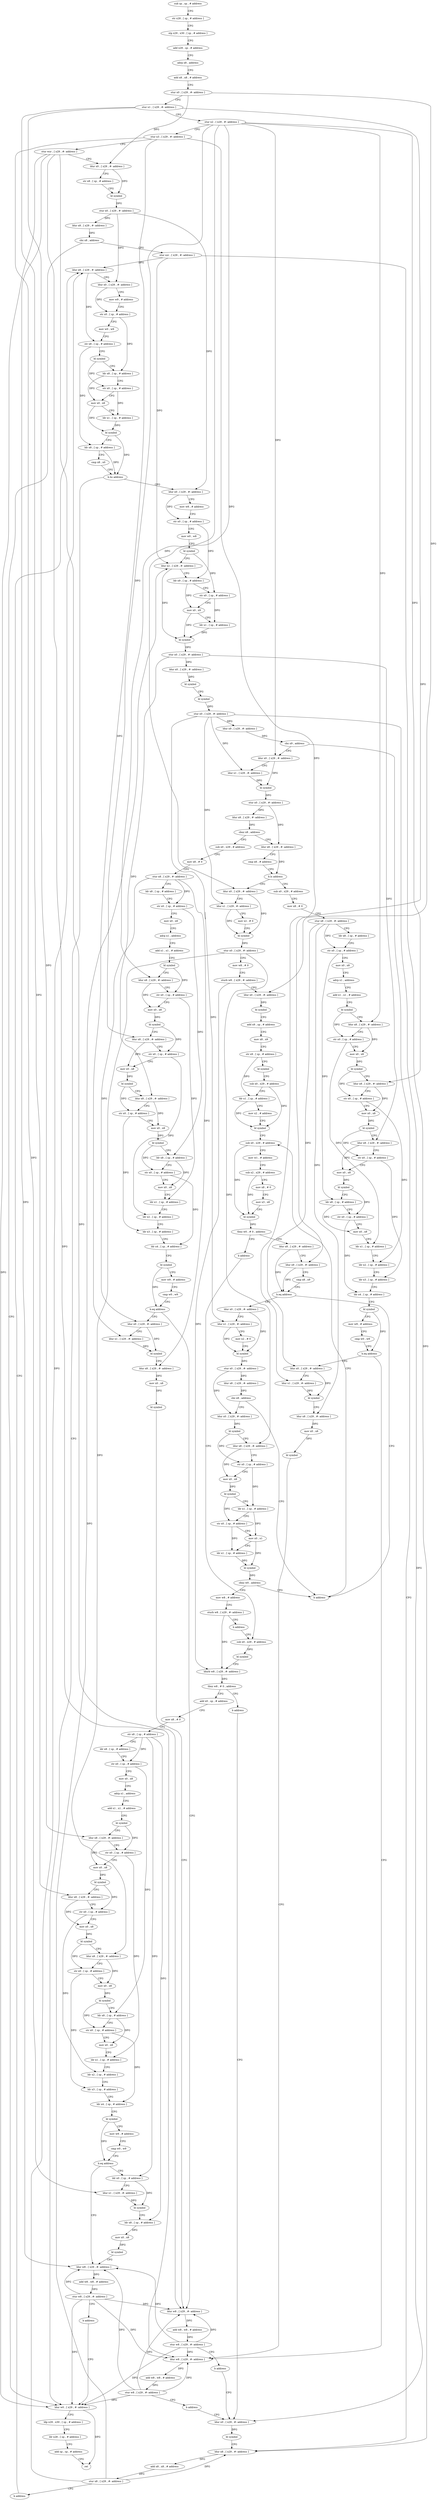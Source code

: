 digraph "func" {
"124888" [label = "sub sp , sp , # address" ]
"124892" [label = "str x28 , [ sp , # address ]" ]
"124896" [label = "stp x29 , x30 , [ sp , # address ]" ]
"124900" [label = "add x29 , sp , # address" ]
"124904" [label = "adrp x8 , address" ]
"124908" [label = "add x8 , x8 , # address" ]
"124912" [label = "stur x0 , [ x29 , #- address ]" ]
"124916" [label = "stur x1 , [ x29 , #- address ]" ]
"124920" [label = "stur x2 , [ x29 , #- address ]" ]
"124924" [label = "stur x3 , [ x29 , #- address ]" ]
"124928" [label = "stur wzr , [ x29 , #- address ]" ]
"124932" [label = "ldur x0 , [ x29 , #- address ]" ]
"124936" [label = "str x8 , [ sp , # address ]" ]
"124940" [label = "bl symbol" ]
"124944" [label = "stur x0 , [ x29 , #- address ]" ]
"124948" [label = "ldur x8 , [ x29 , #- address ]" ]
"124952" [label = "cbz x8 , address" ]
"125884" [label = "ldur w0 , [ x29 , #- address ]" ]
"124956" [label = "stur xzr , [ x29 , #- address ]" ]
"125888" [label = "ldp x29 , x30 , [ sp , # address ]" ]
"125892" [label = "ldr x28 , [ sp , # address ]" ]
"125896" [label = "add sp , sp , # address" ]
"125900" [label = "ret" ]
"124960" [label = "ldur x8 , [ x29 , #- address ]" ]
"125020" [label = "ldur x0 , [ x29 , #- address ]" ]
"125024" [label = "mov w8 , # address" ]
"125028" [label = "str x0 , [ sp , # address ]" ]
"125032" [label = "mov w0 , w8" ]
"125036" [label = "bl symbol" ]
"125040" [label = "ldur x2 , [ x29 , #- address ]" ]
"125044" [label = "ldr x9 , [ sp , # address ]" ]
"125048" [label = "str x0 , [ sp , # address ]" ]
"125052" [label = "mov x0 , x9" ]
"125056" [label = "ldr x1 , [ sp , # address ]" ]
"125060" [label = "bl symbol" ]
"125064" [label = "stur x0 , [ x29 , #- address ]" ]
"125068" [label = "ldur x0 , [ x29 , #- address ]" ]
"125072" [label = "bl symbol" ]
"125076" [label = "bl symbol" ]
"125080" [label = "stur x0 , [ x29 , #- address ]" ]
"125084" [label = "ldur x9 , [ x29 , #- address ]" ]
"125088" [label = "cbz x9 , address" ]
"125868" [label = "ldur x8 , [ x29 , #- address ]" ]
"125092" [label = "ldur x0 , [ x29 , #- address ]" ]
"125872" [label = "add x8 , x8 , # address" ]
"125876" [label = "stur x8 , [ x29 , #- address ]" ]
"125880" [label = "b address" ]
"125096" [label = "ldur x1 , [ x29 , #- address ]" ]
"125100" [label = "bl symbol" ]
"125104" [label = "stur x0 , [ x29 , #- address ]" ]
"125108" [label = "ldur x8 , [ x29 , #- address ]" ]
"125112" [label = "cbnz x8 , address" ]
"125284" [label = "ldur x8 , [ x29 , #- address ]" ]
"125116" [label = "sub x0 , x29 , # address" ]
"124964" [label = "ldur x0 , [ x29 , #- address ]" ]
"124968" [label = "mov w9 , # address" ]
"124972" [label = "str x0 , [ sp , # address ]" ]
"124976" [label = "mov w0 , w9" ]
"124980" [label = "str x8 , [ sp , # address ]" ]
"124984" [label = "bl symbol" ]
"124988" [label = "ldr x8 , [ sp , # address ]" ]
"124992" [label = "str x0 , [ sp , # address ]" ]
"124996" [label = "mov x0 , x8" ]
"125000" [label = "ldr x1 , [ sp , # address ]" ]
"125004" [label = "bl symbol" ]
"125008" [label = "ldr x8 , [ sp , # address ]" ]
"125012" [label = "cmp x8 , x0" ]
"125016" [label = "b.hs address" ]
"125288" [label = "cmp x8 , # address" ]
"125292" [label = "b.ls address" ]
"125464" [label = "ldur x0 , [ x29 , #- address ]" ]
"125296" [label = "sub x0 , x29 , # address" ]
"125120" [label = "mov x8 , # 0" ]
"125124" [label = "stur x8 , [ x29 , #- address ]" ]
"125128" [label = "ldr x8 , [ sp , # address ]" ]
"125132" [label = "str x0 , [ sp , # address ]" ]
"125136" [label = "mov x0 , x8" ]
"125140" [label = "adrp x1 , address" ]
"125144" [label = "add x1 , x1 , # address" ]
"125148" [label = "bl symbol" ]
"125152" [label = "ldur x8 , [ x29 , #- address ]" ]
"125156" [label = "str x0 , [ sp , # address ]" ]
"125160" [label = "mov x0 , x8" ]
"125164" [label = "bl symbol" ]
"125168" [label = "ldur x8 , [ x29 , #- address ]" ]
"125172" [label = "str x0 , [ sp , # address ]" ]
"125176" [label = "mov x0 , x8" ]
"125180" [label = "bl symbol" ]
"125184" [label = "ldur x8 , [ x29 , #- address ]" ]
"125188" [label = "str x0 , [ sp , # address ]" ]
"125192" [label = "mov x0 , x8" ]
"125196" [label = "bl symbol" ]
"125200" [label = "ldr x8 , [ sp , # address ]" ]
"125204" [label = "str x0 , [ sp , # address ]" ]
"125208" [label = "mov x0 , x8" ]
"125212" [label = "ldr x1 , [ sp , # address ]" ]
"125216" [label = "ldr x2 , [ sp , # address ]" ]
"125220" [label = "ldr x3 , [ sp , # address ]" ]
"125224" [label = "ldr x4 , [ sp , # address ]" ]
"125228" [label = "bl symbol" ]
"125232" [label = "mov w9 , # address" ]
"125236" [label = "cmp w0 , w9" ]
"125240" [label = "b.eq address" ]
"125268" [label = "ldur w8 , [ x29 , #- address ]" ]
"125244" [label = "ldur x0 , [ x29 , #- address ]" ]
"125468" [label = "ldur x1 , [ x29 , #- address ]" ]
"125472" [label = "mov x2 , # 0" ]
"125476" [label = "bl symbol" ]
"125480" [label = "stur x0 , [ x29 , #- address ]" ]
"125484" [label = "mov w8 , # 0" ]
"125488" [label = "sturb w8 , [ x29 , #- address ]" ]
"125492" [label = "ldur x0 , [ x29 , #- address ]" ]
"125496" [label = "bl symbol" ]
"125500" [label = "add x9 , sp , # address" ]
"125504" [label = "mov x8 , x9" ]
"125508" [label = "str x9 , [ sp , # address ]" ]
"125512" [label = "bl symbol" ]
"125516" [label = "sub x0 , x29 , # address" ]
"125520" [label = "ldr x1 , [ sp , # address ]" ]
"125524" [label = "mov x2 , # address" ]
"125528" [label = "bl symbol" ]
"125532" [label = "sub x0 , x29 , # address" ]
"125300" [label = "mov x8 , # 0" ]
"125304" [label = "stur x8 , [ x29 , #- address ]" ]
"125308" [label = "ldr x8 , [ sp , # address ]" ]
"125312" [label = "str x0 , [ sp , # address ]" ]
"125316" [label = "mov x0 , x8" ]
"125320" [label = "adrp x1 , address" ]
"125324" [label = "add x1 , x1 , # address" ]
"125328" [label = "bl symbol" ]
"125332" [label = "ldur x8 , [ x29 , #- address ]" ]
"125336" [label = "str x0 , [ sp , # address ]" ]
"125340" [label = "mov x0 , x8" ]
"125344" [label = "bl symbol" ]
"125348" [label = "ldur x8 , [ x29 , #- address ]" ]
"125352" [label = "str x0 , [ sp , # address ]" ]
"125356" [label = "mov x0 , x8" ]
"125360" [label = "bl symbol" ]
"125364" [label = "ldur x8 , [ x29 , #- address ]" ]
"125368" [label = "str x0 , [ sp , # address ]" ]
"125372" [label = "mov x0 , x8" ]
"125376" [label = "bl symbol" ]
"125380" [label = "ldr x8 , [ sp , # address ]" ]
"125384" [label = "str x0 , [ sp , # address ]" ]
"125388" [label = "mov x0 , x8" ]
"125392" [label = "ldr x1 , [ sp , # address ]" ]
"125396" [label = "ldr x2 , [ sp , # address ]" ]
"125400" [label = "ldr x3 , [ sp , # address ]" ]
"125404" [label = "ldr x4 , [ sp , # address ]" ]
"125408" [label = "bl symbol" ]
"125412" [label = "mov w9 , # address" ]
"125416" [label = "cmp w0 , w9" ]
"125420" [label = "b.eq address" ]
"125448" [label = "ldur w8 , [ x29 , #- address ]" ]
"125424" [label = "ldur x0 , [ x29 , #- address ]" ]
"125272" [label = "add w8 , w8 , # address" ]
"125276" [label = "stur w8 , [ x29 , #- address ]" ]
"125280" [label = "b address" ]
"125860" [label = "ldur x0 , [ x29 , #- address ]" ]
"125248" [label = "ldur x1 , [ x29 , #- address ]" ]
"125252" [label = "bl symbol" ]
"125256" [label = "ldur x8 , [ x29 , #- address ]" ]
"125260" [label = "mov x0 , x8" ]
"125264" [label = "bl symbol" ]
"125564" [label = "ldur x8 , [ x29 , #- address ]" ]
"125568" [label = "ldur x9 , [ x29 , #- address ]" ]
"125572" [label = "cmp x8 , x9" ]
"125576" [label = "b.eq address" ]
"125668" [label = "b address" ]
"125580" [label = "ldur x0 , [ x29 , #- address ]" ]
"125560" [label = "b address" ]
"125672" [label = "sub x0 , x29 , # address" ]
"125452" [label = "add w8 , w8 , # address" ]
"125456" [label = "stur w8 , [ x29 , #- address ]" ]
"125460" [label = "b address" ]
"125428" [label = "ldur x1 , [ x29 , #- address ]" ]
"125432" [label = "bl symbol" ]
"125436" [label = "ldur x8 , [ x29 , #- address ]" ]
"125440" [label = "mov x0 , x8" ]
"125444" [label = "bl symbol" ]
"125864" [label = "bl symbol" ]
"125584" [label = "ldur x1 , [ x29 , #- address ]" ]
"125588" [label = "mov x2 , # 0" ]
"125592" [label = "bl symbol" ]
"125596" [label = "stur x0 , [ x29 , #- address ]" ]
"125600" [label = "ldur x8 , [ x29 , #- address ]" ]
"125604" [label = "cbz x8 , address" ]
"125608" [label = "ldur x0 , [ x29 , #- address ]" ]
"125676" [label = "bl symbol" ]
"125680" [label = "ldurb w8 , [ x29 , #- address ]" ]
"125684" [label = "tbnz w8 , # 0 , address" ]
"125692" [label = "add x0 , sp , # address" ]
"125688" [label = "b address" ]
"125536" [label = "mov w1 , # address" ]
"125540" [label = "sub x2 , x29 , # address" ]
"125544" [label = "mov x8 , # 0" ]
"125548" [label = "mov x3 , x8" ]
"125552" [label = "bl symbol" ]
"125556" [label = "tbnz w0 , # 0 , address" ]
"125612" [label = "bl symbol" ]
"125616" [label = "ldur x8 , [ x29 , #- address ]" ]
"125620" [label = "str x0 , [ sp , # address ]" ]
"125624" [label = "mov x0 , x8" ]
"125628" [label = "bl symbol" ]
"125632" [label = "ldr x1 , [ sp , # address ]" ]
"125636" [label = "str x0 , [ sp , # address ]" ]
"125640" [label = "mov x0 , x1" ]
"125644" [label = "ldr x1 , [ sp , # address ]" ]
"125648" [label = "bl symbol" ]
"125652" [label = "cbnz w0 , address" ]
"125656" [label = "mov w8 , # address" ]
"125696" [label = "mov x8 , # 0" ]
"125700" [label = "str x8 , [ sp , # address ]" ]
"125704" [label = "ldr x8 , [ sp , # address ]" ]
"125708" [label = "str x0 , [ sp , # address ]" ]
"125712" [label = "mov x0 , x8" ]
"125716" [label = "adrp x1 , address" ]
"125720" [label = "add x1 , x1 , # address" ]
"125724" [label = "bl symbol" ]
"125728" [label = "ldur x8 , [ x29 , #- address ]" ]
"125732" [label = "str x0 , [ sp , # address ]" ]
"125736" [label = "mov x0 , x8" ]
"125740" [label = "bl symbol" ]
"125744" [label = "ldur x8 , [ x29 , #- address ]" ]
"125748" [label = "str x0 , [ sp , # address ]" ]
"125752" [label = "mov x0 , x8" ]
"125756" [label = "bl symbol" ]
"125760" [label = "ldur x8 , [ x29 , #- address ]" ]
"125764" [label = "str x0 , [ sp , # address ]" ]
"125768" [label = "mov x0 , x8" ]
"125772" [label = "bl symbol" ]
"125776" [label = "ldr x8 , [ sp , # address ]" ]
"125780" [label = "str x0 , [ sp , # address ]" ]
"125784" [label = "mov x0 , x8" ]
"125788" [label = "ldr x1 , [ sp , # address ]" ]
"125792" [label = "ldr x2 , [ sp , # address ]" ]
"125796" [label = "ldr x3 , [ sp , # address ]" ]
"125800" [label = "ldr x4 , [ sp , # address ]" ]
"125804" [label = "bl symbol" ]
"125808" [label = "mov w9 , # address" ]
"125812" [label = "cmp w0 , w9" ]
"125816" [label = "b.eq address" ]
"125844" [label = "ldur w8 , [ x29 , #- address ]" ]
"125820" [label = "ldr x0 , [ sp , # address ]" ]
"125660" [label = "sturb w8 , [ x29 , #- address ]" ]
"125664" [label = "b address" ]
"125848" [label = "add w8 , w8 , # address" ]
"125852" [label = "stur w8 , [ x29 , #- address ]" ]
"125856" [label = "b address" ]
"125824" [label = "ldur x1 , [ x29 , #- address ]" ]
"125828" [label = "bl symbol" ]
"125832" [label = "ldr x8 , [ sp , # address ]" ]
"125836" [label = "mov x0 , x8" ]
"125840" [label = "bl symbol" ]
"124888" -> "124892" [ label = "CFG" ]
"124892" -> "124896" [ label = "CFG" ]
"124896" -> "124900" [ label = "CFG" ]
"124900" -> "124904" [ label = "CFG" ]
"124904" -> "124908" [ label = "CFG" ]
"124908" -> "124912" [ label = "CFG" ]
"124912" -> "124916" [ label = "CFG" ]
"124912" -> "124932" [ label = "DFG" ]
"124912" -> "125492" [ label = "DFG" ]
"124916" -> "124920" [ label = "CFG" ]
"124916" -> "125568" [ label = "DFG" ]
"124916" -> "125728" [ label = "DFG" ]
"124916" -> "125744" [ label = "DFG" ]
"124920" -> "124924" [ label = "CFG" ]
"124920" -> "125092" [ label = "DFG" ]
"124920" -> "125152" [ label = "DFG" ]
"124920" -> "125168" [ label = "DFG" ]
"124920" -> "125464" [ label = "DFG" ]
"124920" -> "125332" [ label = "DFG" ]
"124920" -> "125348" [ label = "DFG" ]
"124924" -> "124928" [ label = "CFG" ]
"124924" -> "125248" [ label = "DFG" ]
"124924" -> "125428" [ label = "DFG" ]
"124924" -> "125824" [ label = "DFG" ]
"124928" -> "124932" [ label = "CFG" ]
"124928" -> "125884" [ label = "DFG" ]
"124928" -> "125268" [ label = "DFG" ]
"124928" -> "125448" [ label = "DFG" ]
"124928" -> "125844" [ label = "DFG" ]
"124932" -> "124936" [ label = "CFG" ]
"124932" -> "124940" [ label = "DFG" ]
"124936" -> "124940" [ label = "CFG" ]
"124940" -> "124944" [ label = "DFG" ]
"124944" -> "124948" [ label = "DFG" ]
"124944" -> "124964" [ label = "DFG" ]
"124944" -> "125020" [ label = "DFG" ]
"124948" -> "124952" [ label = "DFG" ]
"124952" -> "125884" [ label = "CFG" ]
"124952" -> "124956" [ label = "CFG" ]
"125884" -> "125888" [ label = "CFG" ]
"125884" -> "125900" [ label = "DFG" ]
"124956" -> "124960" [ label = "DFG" ]
"124956" -> "125040" [ label = "DFG" ]
"124956" -> "125868" [ label = "DFG" ]
"125888" -> "125892" [ label = "CFG" ]
"125892" -> "125896" [ label = "CFG" ]
"125896" -> "125900" [ label = "CFG" ]
"124960" -> "124964" [ label = "CFG" ]
"124960" -> "124980" [ label = "DFG" ]
"125020" -> "125024" [ label = "CFG" ]
"125020" -> "125028" [ label = "DFG" ]
"125024" -> "125028" [ label = "CFG" ]
"125028" -> "125032" [ label = "CFG" ]
"125028" -> "125044" [ label = "DFG" ]
"125032" -> "125036" [ label = "CFG" ]
"125036" -> "125040" [ label = "CFG" ]
"125036" -> "125048" [ label = "DFG" ]
"125040" -> "125044" [ label = "CFG" ]
"125040" -> "125060" [ label = "DFG" ]
"125044" -> "125048" [ label = "CFG" ]
"125044" -> "125052" [ label = "DFG" ]
"125048" -> "125052" [ label = "CFG" ]
"125048" -> "125056" [ label = "DFG" ]
"125052" -> "125056" [ label = "CFG" ]
"125052" -> "125060" [ label = "DFG" ]
"125056" -> "125060" [ label = "DFG" ]
"125060" -> "125064" [ label = "DFG" ]
"125064" -> "125068" [ label = "DFG" ]
"125064" -> "125184" [ label = "DFG" ]
"125064" -> "125364" [ label = "DFG" ]
"125068" -> "125072" [ label = "DFG" ]
"125072" -> "125076" [ label = "CFG" ]
"125076" -> "125080" [ label = "DFG" ]
"125080" -> "125084" [ label = "DFG" ]
"125080" -> "125096" [ label = "DFG" ]
"125080" -> "125468" [ label = "DFG" ]
"125080" -> "125860" [ label = "DFG" ]
"125080" -> "125584" [ label = "DFG" ]
"125084" -> "125088" [ label = "DFG" ]
"125088" -> "125868" [ label = "CFG" ]
"125088" -> "125092" [ label = "CFG" ]
"125868" -> "125872" [ label = "DFG" ]
"125092" -> "125096" [ label = "CFG" ]
"125092" -> "125100" [ label = "DFG" ]
"125872" -> "125876" [ label = "DFG" ]
"125876" -> "125880" [ label = "CFG" ]
"125876" -> "124960" [ label = "DFG" ]
"125876" -> "125040" [ label = "DFG" ]
"125876" -> "125868" [ label = "DFG" ]
"125880" -> "124960" [ label = "CFG" ]
"125096" -> "125100" [ label = "DFG" ]
"125100" -> "125104" [ label = "DFG" ]
"125104" -> "125108" [ label = "DFG" ]
"125104" -> "125284" [ label = "DFG" ]
"125108" -> "125112" [ label = "DFG" ]
"125112" -> "125284" [ label = "CFG" ]
"125112" -> "125116" [ label = "CFG" ]
"125284" -> "125288" [ label = "CFG" ]
"125284" -> "125292" [ label = "DFG" ]
"125116" -> "125120" [ label = "CFG" ]
"124964" -> "124968" [ label = "CFG" ]
"124964" -> "124972" [ label = "DFG" ]
"124968" -> "124972" [ label = "CFG" ]
"124972" -> "124976" [ label = "CFG" ]
"124972" -> "124988" [ label = "DFG" ]
"124976" -> "124980" [ label = "CFG" ]
"124980" -> "124984" [ label = "CFG" ]
"124980" -> "125008" [ label = "DFG" ]
"124984" -> "124988" [ label = "CFG" ]
"124984" -> "124992" [ label = "DFG" ]
"124988" -> "124992" [ label = "CFG" ]
"124988" -> "124996" [ label = "DFG" ]
"124992" -> "124996" [ label = "CFG" ]
"124992" -> "125000" [ label = "DFG" ]
"124996" -> "125000" [ label = "CFG" ]
"124996" -> "125004" [ label = "DFG" ]
"125000" -> "125004" [ label = "DFG" ]
"125004" -> "125008" [ label = "CFG" ]
"125004" -> "125016" [ label = "DFG" ]
"125008" -> "125012" [ label = "CFG" ]
"125008" -> "125016" [ label = "DFG" ]
"125012" -> "125016" [ label = "CFG" ]
"125016" -> "125884" [ label = "CFG" ]
"125016" -> "125020" [ label = "CFG" ]
"125288" -> "125292" [ label = "CFG" ]
"125292" -> "125464" [ label = "CFG" ]
"125292" -> "125296" [ label = "CFG" ]
"125464" -> "125468" [ label = "CFG" ]
"125464" -> "125476" [ label = "DFG" ]
"125296" -> "125300" [ label = "CFG" ]
"125120" -> "125124" [ label = "CFG" ]
"125124" -> "125128" [ label = "CFG" ]
"125124" -> "125244" [ label = "DFG" ]
"125124" -> "125256" [ label = "DFG" ]
"125124" -> "125132" [ label = "DFG" ]
"125128" -> "125132" [ label = "CFG" ]
"125132" -> "125136" [ label = "CFG" ]
"125132" -> "125200" [ label = "DFG" ]
"125136" -> "125140" [ label = "CFG" ]
"125140" -> "125144" [ label = "CFG" ]
"125144" -> "125148" [ label = "CFG" ]
"125148" -> "125152" [ label = "CFG" ]
"125148" -> "125156" [ label = "DFG" ]
"125152" -> "125156" [ label = "CFG" ]
"125152" -> "125160" [ label = "DFG" ]
"125156" -> "125160" [ label = "CFG" ]
"125156" -> "125212" [ label = "DFG" ]
"125160" -> "125164" [ label = "DFG" ]
"125164" -> "125168" [ label = "CFG" ]
"125164" -> "125172" [ label = "DFG" ]
"125168" -> "125172" [ label = "CFG" ]
"125168" -> "125176" [ label = "DFG" ]
"125172" -> "125176" [ label = "CFG" ]
"125172" -> "125216" [ label = "DFG" ]
"125176" -> "125180" [ label = "DFG" ]
"125180" -> "125184" [ label = "CFG" ]
"125180" -> "125188" [ label = "DFG" ]
"125184" -> "125188" [ label = "CFG" ]
"125184" -> "125192" [ label = "DFG" ]
"125188" -> "125192" [ label = "CFG" ]
"125188" -> "125220" [ label = "DFG" ]
"125192" -> "125196" [ label = "DFG" ]
"125196" -> "125200" [ label = "CFG" ]
"125196" -> "125204" [ label = "DFG" ]
"125200" -> "125204" [ label = "CFG" ]
"125200" -> "125208" [ label = "DFG" ]
"125204" -> "125208" [ label = "CFG" ]
"125204" -> "125224" [ label = "DFG" ]
"125208" -> "125212" [ label = "CFG" ]
"125212" -> "125216" [ label = "CFG" ]
"125216" -> "125220" [ label = "CFG" ]
"125220" -> "125224" [ label = "CFG" ]
"125224" -> "125228" [ label = "CFG" ]
"125228" -> "125232" [ label = "CFG" ]
"125228" -> "125240" [ label = "DFG" ]
"125232" -> "125236" [ label = "CFG" ]
"125236" -> "125240" [ label = "CFG" ]
"125240" -> "125268" [ label = "CFG" ]
"125240" -> "125244" [ label = "CFG" ]
"125268" -> "125272" [ label = "DFG" ]
"125244" -> "125248" [ label = "CFG" ]
"125244" -> "125252" [ label = "DFG" ]
"125468" -> "125472" [ label = "CFG" ]
"125468" -> "125476" [ label = "DFG" ]
"125472" -> "125476" [ label = "CFG" ]
"125476" -> "125480" [ label = "DFG" ]
"125480" -> "125484" [ label = "CFG" ]
"125480" -> "125616" [ label = "DFG" ]
"125480" -> "125760" [ label = "DFG" ]
"125484" -> "125488" [ label = "CFG" ]
"125488" -> "125492" [ label = "CFG" ]
"125488" -> "125680" [ label = "DFG" ]
"125492" -> "125496" [ label = "DFG" ]
"125496" -> "125500" [ label = "CFG" ]
"125500" -> "125504" [ label = "CFG" ]
"125504" -> "125508" [ label = "CFG" ]
"125508" -> "125512" [ label = "CFG" ]
"125508" -> "125520" [ label = "DFG" ]
"125512" -> "125516" [ label = "CFG" ]
"125516" -> "125520" [ label = "CFG" ]
"125516" -> "125528" [ label = "DFG" ]
"125520" -> "125524" [ label = "CFG" ]
"125520" -> "125528" [ label = "DFG" ]
"125524" -> "125528" [ label = "CFG" ]
"125528" -> "125532" [ label = "CFG" ]
"125532" -> "125536" [ label = "CFG" ]
"125532" -> "125552" [ label = "DFG" ]
"125300" -> "125304" [ label = "CFG" ]
"125304" -> "125308" [ label = "CFG" ]
"125304" -> "125424" [ label = "DFG" ]
"125304" -> "125436" [ label = "DFG" ]
"125304" -> "125312" [ label = "DFG" ]
"125308" -> "125312" [ label = "CFG" ]
"125312" -> "125316" [ label = "CFG" ]
"125312" -> "125380" [ label = "DFG" ]
"125316" -> "125320" [ label = "CFG" ]
"125320" -> "125324" [ label = "CFG" ]
"125324" -> "125328" [ label = "CFG" ]
"125328" -> "125332" [ label = "CFG" ]
"125328" -> "125336" [ label = "DFG" ]
"125332" -> "125336" [ label = "CFG" ]
"125332" -> "125340" [ label = "DFG" ]
"125336" -> "125340" [ label = "CFG" ]
"125336" -> "125392" [ label = "DFG" ]
"125340" -> "125344" [ label = "DFG" ]
"125344" -> "125348" [ label = "CFG" ]
"125344" -> "125352" [ label = "DFG" ]
"125348" -> "125352" [ label = "CFG" ]
"125348" -> "125356" [ label = "DFG" ]
"125352" -> "125356" [ label = "CFG" ]
"125352" -> "125396" [ label = "DFG" ]
"125356" -> "125360" [ label = "DFG" ]
"125360" -> "125364" [ label = "CFG" ]
"125360" -> "125368" [ label = "DFG" ]
"125364" -> "125368" [ label = "CFG" ]
"125364" -> "125372" [ label = "DFG" ]
"125368" -> "125372" [ label = "CFG" ]
"125368" -> "125400" [ label = "DFG" ]
"125372" -> "125376" [ label = "DFG" ]
"125376" -> "125380" [ label = "CFG" ]
"125376" -> "125384" [ label = "DFG" ]
"125380" -> "125384" [ label = "CFG" ]
"125380" -> "125388" [ label = "DFG" ]
"125384" -> "125388" [ label = "CFG" ]
"125384" -> "125404" [ label = "DFG" ]
"125388" -> "125392" [ label = "CFG" ]
"125392" -> "125396" [ label = "CFG" ]
"125396" -> "125400" [ label = "CFG" ]
"125400" -> "125404" [ label = "CFG" ]
"125404" -> "125408" [ label = "CFG" ]
"125408" -> "125412" [ label = "CFG" ]
"125408" -> "125420" [ label = "DFG" ]
"125412" -> "125416" [ label = "CFG" ]
"125416" -> "125420" [ label = "CFG" ]
"125420" -> "125448" [ label = "CFG" ]
"125420" -> "125424" [ label = "CFG" ]
"125448" -> "125452" [ label = "DFG" ]
"125424" -> "125428" [ label = "CFG" ]
"125424" -> "125432" [ label = "DFG" ]
"125272" -> "125276" [ label = "DFG" ]
"125276" -> "125280" [ label = "CFG" ]
"125276" -> "125884" [ label = "DFG" ]
"125276" -> "125268" [ label = "DFG" ]
"125276" -> "125448" [ label = "DFG" ]
"125276" -> "125844" [ label = "DFG" ]
"125280" -> "125860" [ label = "CFG" ]
"125860" -> "125864" [ label = "DFG" ]
"125248" -> "125252" [ label = "DFG" ]
"125252" -> "125256" [ label = "CFG" ]
"125256" -> "125260" [ label = "DFG" ]
"125260" -> "125264" [ label = "DFG" ]
"125264" -> "125268" [ label = "CFG" ]
"125564" -> "125568" [ label = "CFG" ]
"125564" -> "125576" [ label = "DFG" ]
"125568" -> "125572" [ label = "CFG" ]
"125568" -> "125576" [ label = "DFG" ]
"125572" -> "125576" [ label = "CFG" ]
"125576" -> "125668" [ label = "CFG" ]
"125576" -> "125580" [ label = "CFG" ]
"125668" -> "125532" [ label = "CFG" ]
"125580" -> "125584" [ label = "CFG" ]
"125580" -> "125592" [ label = "DFG" ]
"125560" -> "125672" [ label = "CFG" ]
"125672" -> "125676" [ label = "DFG" ]
"125452" -> "125456" [ label = "DFG" ]
"125456" -> "125460" [ label = "CFG" ]
"125456" -> "125884" [ label = "DFG" ]
"125456" -> "125268" [ label = "DFG" ]
"125456" -> "125448" [ label = "DFG" ]
"125456" -> "125844" [ label = "DFG" ]
"125460" -> "125860" [ label = "CFG" ]
"125428" -> "125432" [ label = "DFG" ]
"125432" -> "125436" [ label = "CFG" ]
"125436" -> "125440" [ label = "DFG" ]
"125440" -> "125444" [ label = "DFG" ]
"125444" -> "125448" [ label = "CFG" ]
"125864" -> "125868" [ label = "CFG" ]
"125584" -> "125588" [ label = "CFG" ]
"125584" -> "125592" [ label = "DFG" ]
"125588" -> "125592" [ label = "CFG" ]
"125592" -> "125596" [ label = "DFG" ]
"125596" -> "125600" [ label = "DFG" ]
"125596" -> "125608" [ label = "DFG" ]
"125600" -> "125604" [ label = "DFG" ]
"125604" -> "125668" [ label = "CFG" ]
"125604" -> "125608" [ label = "CFG" ]
"125608" -> "125612" [ label = "DFG" ]
"125676" -> "125680" [ label = "CFG" ]
"125680" -> "125684" [ label = "DFG" ]
"125684" -> "125692" [ label = "CFG" ]
"125684" -> "125688" [ label = "CFG" ]
"125692" -> "125696" [ label = "CFG" ]
"125688" -> "125860" [ label = "CFG" ]
"125536" -> "125540" [ label = "CFG" ]
"125540" -> "125544" [ label = "CFG" ]
"125540" -> "125552" [ label = "DFG" ]
"125544" -> "125548" [ label = "CFG" ]
"125548" -> "125552" [ label = "CFG" ]
"125552" -> "125556" [ label = "DFG" ]
"125556" -> "125564" [ label = "CFG" ]
"125556" -> "125560" [ label = "CFG" ]
"125612" -> "125616" [ label = "CFG" ]
"125612" -> "125620" [ label = "DFG" ]
"125616" -> "125620" [ label = "CFG" ]
"125616" -> "125624" [ label = "DFG" ]
"125620" -> "125624" [ label = "CFG" ]
"125620" -> "125632" [ label = "DFG" ]
"125624" -> "125628" [ label = "DFG" ]
"125628" -> "125632" [ label = "CFG" ]
"125628" -> "125636" [ label = "DFG" ]
"125632" -> "125636" [ label = "CFG" ]
"125632" -> "125640" [ label = "DFG" ]
"125636" -> "125640" [ label = "CFG" ]
"125636" -> "125644" [ label = "DFG" ]
"125640" -> "125644" [ label = "CFG" ]
"125640" -> "125648" [ label = "DFG" ]
"125644" -> "125648" [ label = "DFG" ]
"125648" -> "125652" [ label = "DFG" ]
"125652" -> "125668" [ label = "CFG" ]
"125652" -> "125656" [ label = "CFG" ]
"125656" -> "125660" [ label = "CFG" ]
"125696" -> "125700" [ label = "CFG" ]
"125700" -> "125704" [ label = "CFG" ]
"125700" -> "125820" [ label = "DFG" ]
"125700" -> "125832" [ label = "DFG" ]
"125700" -> "125708" [ label = "DFG" ]
"125704" -> "125708" [ label = "CFG" ]
"125708" -> "125712" [ label = "CFG" ]
"125708" -> "125776" [ label = "DFG" ]
"125712" -> "125716" [ label = "CFG" ]
"125716" -> "125720" [ label = "CFG" ]
"125720" -> "125724" [ label = "CFG" ]
"125724" -> "125728" [ label = "CFG" ]
"125724" -> "125732" [ label = "DFG" ]
"125728" -> "125732" [ label = "CFG" ]
"125728" -> "125736" [ label = "DFG" ]
"125732" -> "125736" [ label = "CFG" ]
"125732" -> "125788" [ label = "DFG" ]
"125736" -> "125740" [ label = "DFG" ]
"125740" -> "125744" [ label = "CFG" ]
"125740" -> "125748" [ label = "DFG" ]
"125744" -> "125748" [ label = "CFG" ]
"125744" -> "125752" [ label = "DFG" ]
"125748" -> "125752" [ label = "CFG" ]
"125748" -> "125792" [ label = "DFG" ]
"125752" -> "125756" [ label = "DFG" ]
"125756" -> "125760" [ label = "CFG" ]
"125756" -> "125764" [ label = "DFG" ]
"125760" -> "125764" [ label = "CFG" ]
"125760" -> "125768" [ label = "DFG" ]
"125764" -> "125768" [ label = "CFG" ]
"125764" -> "125796" [ label = "DFG" ]
"125768" -> "125772" [ label = "DFG" ]
"125772" -> "125776" [ label = "CFG" ]
"125772" -> "125780" [ label = "DFG" ]
"125776" -> "125780" [ label = "CFG" ]
"125776" -> "125784" [ label = "DFG" ]
"125780" -> "125784" [ label = "CFG" ]
"125780" -> "125800" [ label = "DFG" ]
"125784" -> "125788" [ label = "CFG" ]
"125788" -> "125792" [ label = "CFG" ]
"125792" -> "125796" [ label = "CFG" ]
"125796" -> "125800" [ label = "CFG" ]
"125800" -> "125804" [ label = "CFG" ]
"125804" -> "125808" [ label = "CFG" ]
"125804" -> "125816" [ label = "DFG" ]
"125808" -> "125812" [ label = "CFG" ]
"125812" -> "125816" [ label = "CFG" ]
"125816" -> "125844" [ label = "CFG" ]
"125816" -> "125820" [ label = "CFG" ]
"125844" -> "125848" [ label = "DFG" ]
"125820" -> "125824" [ label = "CFG" ]
"125820" -> "125828" [ label = "DFG" ]
"125660" -> "125664" [ label = "CFG" ]
"125660" -> "125680" [ label = "DFG" ]
"125664" -> "125672" [ label = "CFG" ]
"125848" -> "125852" [ label = "DFG" ]
"125852" -> "125856" [ label = "CFG" ]
"125852" -> "125884" [ label = "DFG" ]
"125852" -> "125268" [ label = "DFG" ]
"125852" -> "125448" [ label = "DFG" ]
"125852" -> "125844" [ label = "DFG" ]
"125856" -> "125884" [ label = "CFG" ]
"125824" -> "125828" [ label = "DFG" ]
"125828" -> "125832" [ label = "CFG" ]
"125832" -> "125836" [ label = "DFG" ]
"125836" -> "125840" [ label = "DFG" ]
"125840" -> "125844" [ label = "CFG" ]
}
